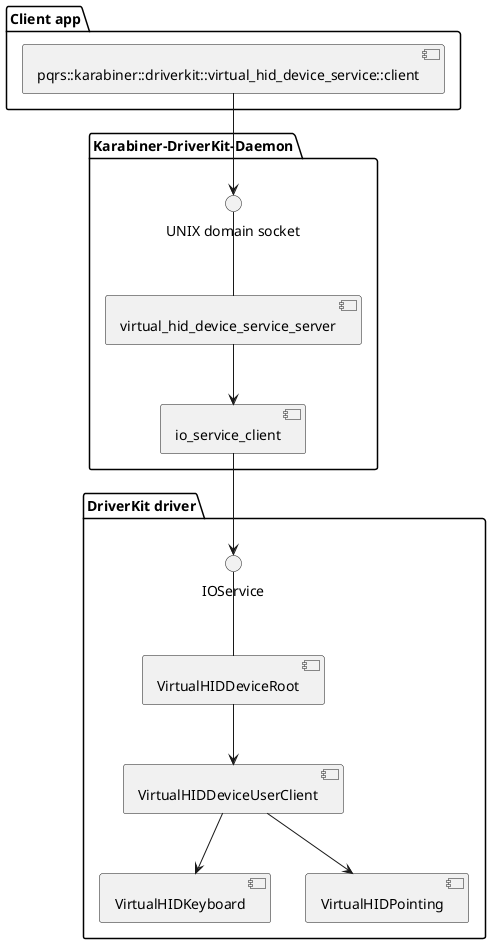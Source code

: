 @startuml components

package "DriverKit driver" {
  () IOService -- [VirtualHIDDeviceRoot]
  [VirtualHIDDeviceRoot] --> [VirtualHIDDeviceUserClient]
  [VirtualHIDDeviceUserClient] --> [VirtualHIDKeyboard]
  [VirtualHIDDeviceUserClient] --> [VirtualHIDPointing]
}

package "Karabiner-DriverKit-Daemon" {
  () "UNIX domain socket" as serversock
  serversock -- [virtual_hid_device_service_server]
  [virtual_hid_device_service_server] --> [io_service_client]
  [io_service_client] --> () IOService
}

package "Client app" {
  [pqrs::karabiner::driverkit::virtual_hid_device_service::client] --> serversock
}

@enduml
